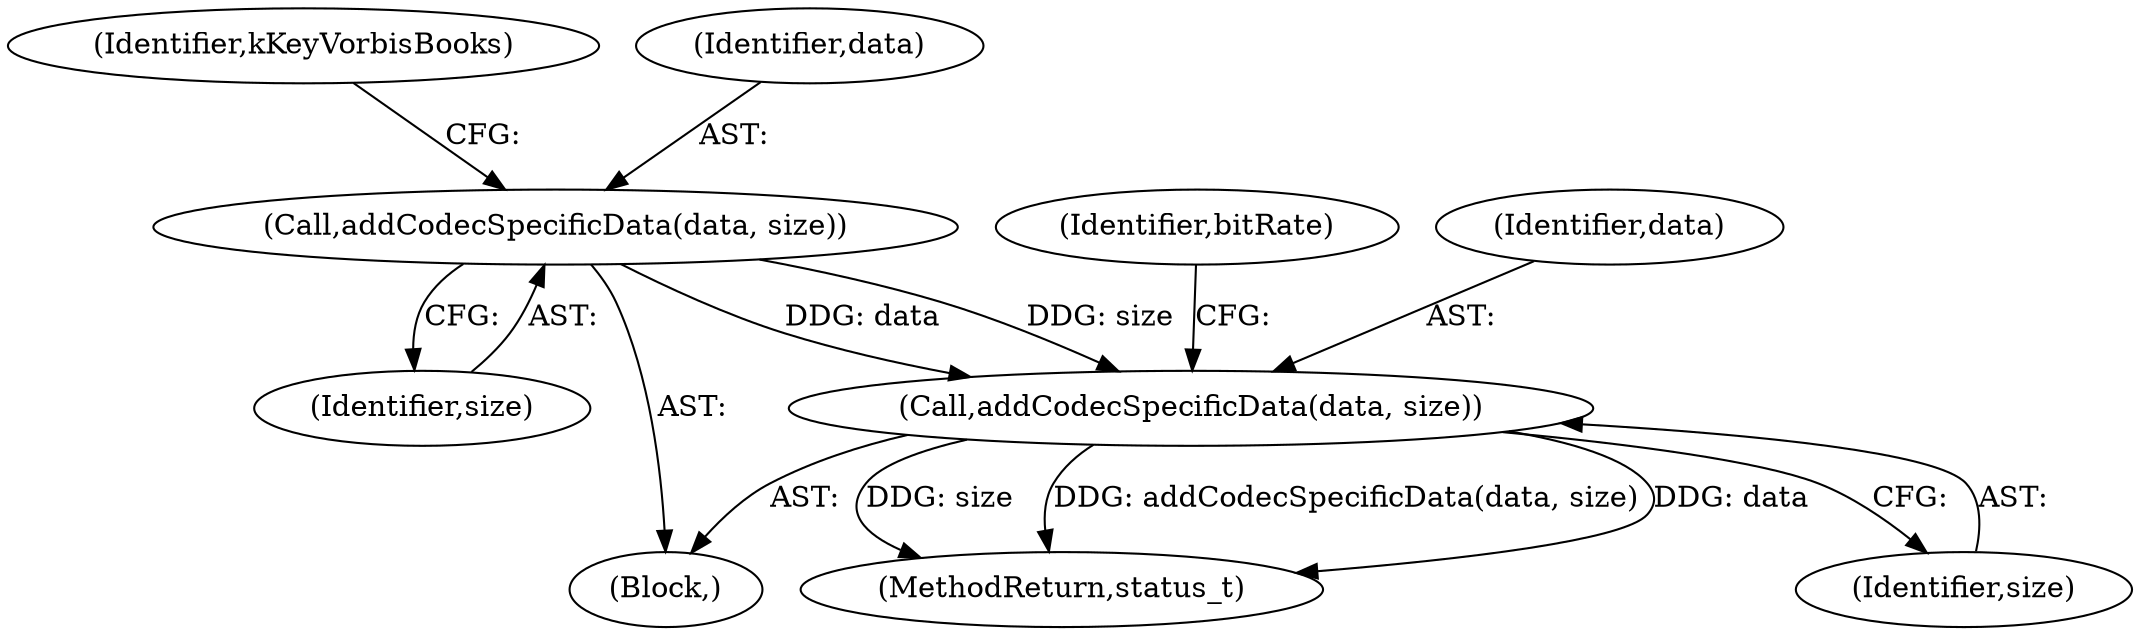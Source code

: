 digraph "0_Android_0bb5ced60304da7f61478ffd359e7ba65d72f181_1@pointer" {
"1000243" [label="(Call,addCodecSpecificData(data, size))"];
"1000231" [label="(Call,addCodecSpecificData(data, size))"];
"1000623" [label="(MethodReturn,status_t)"];
"1000233" [label="(Identifier,size)"];
"1000236" [label="(Identifier,kKeyVorbisBooks)"];
"1000286" [label="(Identifier,bitRate)"];
"1000245" [label="(Identifier,size)"];
"1000230" [label="(Block,)"];
"1000231" [label="(Call,addCodecSpecificData(data, size))"];
"1000232" [label="(Identifier,data)"];
"1000244" [label="(Identifier,data)"];
"1000243" [label="(Call,addCodecSpecificData(data, size))"];
"1000243" -> "1000230"  [label="AST: "];
"1000243" -> "1000245"  [label="CFG: "];
"1000244" -> "1000243"  [label="AST: "];
"1000245" -> "1000243"  [label="AST: "];
"1000286" -> "1000243"  [label="CFG: "];
"1000243" -> "1000623"  [label="DDG: data"];
"1000243" -> "1000623"  [label="DDG: size"];
"1000243" -> "1000623"  [label="DDG: addCodecSpecificData(data, size)"];
"1000231" -> "1000243"  [label="DDG: data"];
"1000231" -> "1000243"  [label="DDG: size"];
"1000231" -> "1000230"  [label="AST: "];
"1000231" -> "1000233"  [label="CFG: "];
"1000232" -> "1000231"  [label="AST: "];
"1000233" -> "1000231"  [label="AST: "];
"1000236" -> "1000231"  [label="CFG: "];
}
